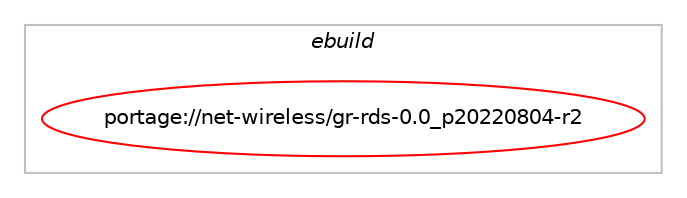 digraph prolog {

# *************
# Graph options
# *************

newrank=true;
concentrate=true;
compound=true;
graph [rankdir=LR,fontname=Helvetica,fontsize=10,ranksep=1.5];#, ranksep=2.5, nodesep=0.2];
edge  [arrowhead=vee];
node  [fontname=Helvetica,fontsize=10];

# **********
# The ebuild
# **********

subgraph cluster_leftcol {
color=gray;
label=<<i>ebuild</i>>;
id [label="portage://net-wireless/gr-rds-0.0_p20220804-r2", color=red, width=4, href="../net-wireless/gr-rds-0.0_p20220804-r2.svg"];
}

# ****************
# The dependencies
# ****************

subgraph cluster_midcol {
color=gray;
label=<<i>dependencies</i>>;
subgraph cluster_compile {
fillcolor="#eeeeee";
style=filled;
label=<<i>compile</i>>;
# *** BEGIN UNKNOWN DEPENDENCY TYPE (TODO) ***
# id -> equal(use_conditional_group(positive,python_single_target_python3_10,portage://net-wireless/gr-rds-0.0_p20220804-r2,[package_dependency(portage://net-wireless/gr-rds-0.0_p20220804-r2,install,no,dev-lang,python,none,[,,],[slot(3.10)],[])]))
# *** END UNKNOWN DEPENDENCY TYPE (TODO) ***

# *** BEGIN UNKNOWN DEPENDENCY TYPE (TODO) ***
# id -> equal(use_conditional_group(positive,python_single_target_python3_10,portage://net-wireless/gr-rds-0.0_p20220804-r2,[package_dependency(portage://net-wireless/gr-rds-0.0_p20220804-r2,install,no,dev-libs,boost,none,[,,],any_same_slot,[use(enable(python),none),use(enable(python_targets_python3_10),negative)])]))
# *** END UNKNOWN DEPENDENCY TYPE (TODO) ***

# *** BEGIN UNKNOWN DEPENDENCY TYPE (TODO) ***
# id -> equal(use_conditional_group(positive,python_single_target_python3_11,portage://net-wireless/gr-rds-0.0_p20220804-r2,[package_dependency(portage://net-wireless/gr-rds-0.0_p20220804-r2,install,no,dev-lang,python,none,[,,],[slot(3.11)],[])]))
# *** END UNKNOWN DEPENDENCY TYPE (TODO) ***

# *** BEGIN UNKNOWN DEPENDENCY TYPE (TODO) ***
# id -> equal(use_conditional_group(positive,python_single_target_python3_11,portage://net-wireless/gr-rds-0.0_p20220804-r2,[package_dependency(portage://net-wireless/gr-rds-0.0_p20220804-r2,install,no,dev-libs,boost,none,[,,],any_same_slot,[use(enable(python),none),use(enable(python_targets_python3_11),negative)])]))
# *** END UNKNOWN DEPENDENCY TYPE (TODO) ***

# *** BEGIN UNKNOWN DEPENDENCY TYPE (TODO) ***
# id -> equal(use_conditional_group(positive,python_single_target_python3_12,portage://net-wireless/gr-rds-0.0_p20220804-r2,[package_dependency(portage://net-wireless/gr-rds-0.0_p20220804-r2,install,no,dev-lang,python,none,[,,],[slot(3.12)],[])]))
# *** END UNKNOWN DEPENDENCY TYPE (TODO) ***

# *** BEGIN UNKNOWN DEPENDENCY TYPE (TODO) ***
# id -> equal(use_conditional_group(positive,python_single_target_python3_12,portage://net-wireless/gr-rds-0.0_p20220804-r2,[package_dependency(portage://net-wireless/gr-rds-0.0_p20220804-r2,install,no,dev-libs,boost,none,[,,],any_same_slot,[use(enable(python),none),use(enable(python_targets_python3_12),negative)])]))
# *** END UNKNOWN DEPENDENCY TYPE (TODO) ***

# *** BEGIN UNKNOWN DEPENDENCY TYPE (TODO) ***
# id -> equal(package_dependency(portage://net-wireless/gr-rds-0.0_p20220804-r2,install,no,net-wireless,gnuradio,none,[,,],[slot(0),equal],[use(optenable(python_single_target_python3_10),negative),use(optenable(python_single_target_python3_11),negative),use(optenable(python_single_target_python3_12),negative)]))
# *** END UNKNOWN DEPENDENCY TYPE (TODO) ***

}
subgraph cluster_compileandrun {
fillcolor="#eeeeee";
style=filled;
label=<<i>compile and run</i>>;
}
subgraph cluster_run {
fillcolor="#eeeeee";
style=filled;
label=<<i>run</i>>;
# *** BEGIN UNKNOWN DEPENDENCY TYPE (TODO) ***
# id -> equal(use_conditional_group(positive,python_single_target_python3_10,portage://net-wireless/gr-rds-0.0_p20220804-r2,[package_dependency(portage://net-wireless/gr-rds-0.0_p20220804-r2,run,no,dev-lang,python,none,[,,],[slot(3.10)],[])]))
# *** END UNKNOWN DEPENDENCY TYPE (TODO) ***

# *** BEGIN UNKNOWN DEPENDENCY TYPE (TODO) ***
# id -> equal(use_conditional_group(positive,python_single_target_python3_10,portage://net-wireless/gr-rds-0.0_p20220804-r2,[package_dependency(portage://net-wireless/gr-rds-0.0_p20220804-r2,run,no,dev-libs,boost,none,[,,],any_same_slot,[use(enable(python),none),use(enable(python_targets_python3_10),negative)])]))
# *** END UNKNOWN DEPENDENCY TYPE (TODO) ***

# *** BEGIN UNKNOWN DEPENDENCY TYPE (TODO) ***
# id -> equal(use_conditional_group(positive,python_single_target_python3_11,portage://net-wireless/gr-rds-0.0_p20220804-r2,[package_dependency(portage://net-wireless/gr-rds-0.0_p20220804-r2,run,no,dev-lang,python,none,[,,],[slot(3.11)],[])]))
# *** END UNKNOWN DEPENDENCY TYPE (TODO) ***

# *** BEGIN UNKNOWN DEPENDENCY TYPE (TODO) ***
# id -> equal(use_conditional_group(positive,python_single_target_python3_11,portage://net-wireless/gr-rds-0.0_p20220804-r2,[package_dependency(portage://net-wireless/gr-rds-0.0_p20220804-r2,run,no,dev-libs,boost,none,[,,],any_same_slot,[use(enable(python),none),use(enable(python_targets_python3_11),negative)])]))
# *** END UNKNOWN DEPENDENCY TYPE (TODO) ***

# *** BEGIN UNKNOWN DEPENDENCY TYPE (TODO) ***
# id -> equal(use_conditional_group(positive,python_single_target_python3_12,portage://net-wireless/gr-rds-0.0_p20220804-r2,[package_dependency(portage://net-wireless/gr-rds-0.0_p20220804-r2,run,no,dev-lang,python,none,[,,],[slot(3.12)],[])]))
# *** END UNKNOWN DEPENDENCY TYPE (TODO) ***

# *** BEGIN UNKNOWN DEPENDENCY TYPE (TODO) ***
# id -> equal(use_conditional_group(positive,python_single_target_python3_12,portage://net-wireless/gr-rds-0.0_p20220804-r2,[package_dependency(portage://net-wireless/gr-rds-0.0_p20220804-r2,run,no,dev-libs,boost,none,[,,],any_same_slot,[use(enable(python),none),use(enable(python_targets_python3_12),negative)])]))
# *** END UNKNOWN DEPENDENCY TYPE (TODO) ***

# *** BEGIN UNKNOWN DEPENDENCY TYPE (TODO) ***
# id -> equal(package_dependency(portage://net-wireless/gr-rds-0.0_p20220804-r2,run,no,net-wireless,gnuradio,none,[,,],[slot(0),equal],[use(optenable(python_single_target_python3_10),negative),use(optenable(python_single_target_python3_11),negative),use(optenable(python_single_target_python3_12),negative)]))
# *** END UNKNOWN DEPENDENCY TYPE (TODO) ***

}
}

# **************
# The candidates
# **************

subgraph cluster_choices {
rank=same;
color=gray;
label=<<i>candidates</i>>;

}

}
